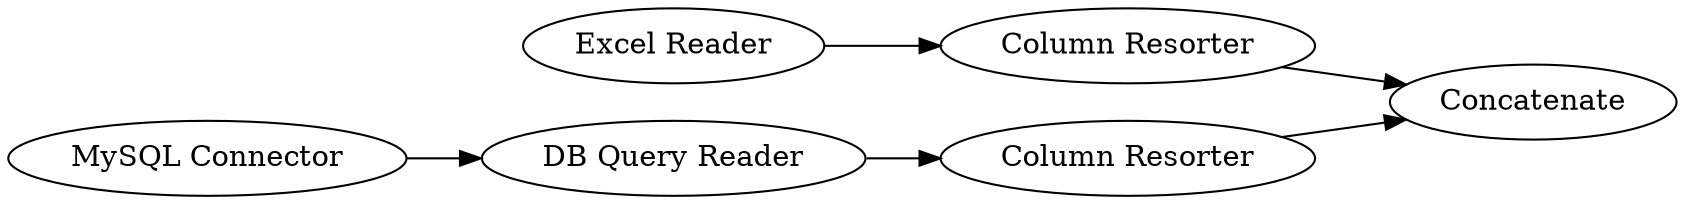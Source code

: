 digraph {
	6 -> 22
	2 -> 6
	3 -> 11
	1 -> 2
	11 -> 22
	1 [label="MySQL Connector"]
	22 [label=Concatenate]
	11 [label="Column Resorter"]
	6 [label="Column Resorter"]
	3 [label="Excel Reader"]
	2 [label="DB Query Reader"]
	rankdir=LR
}
